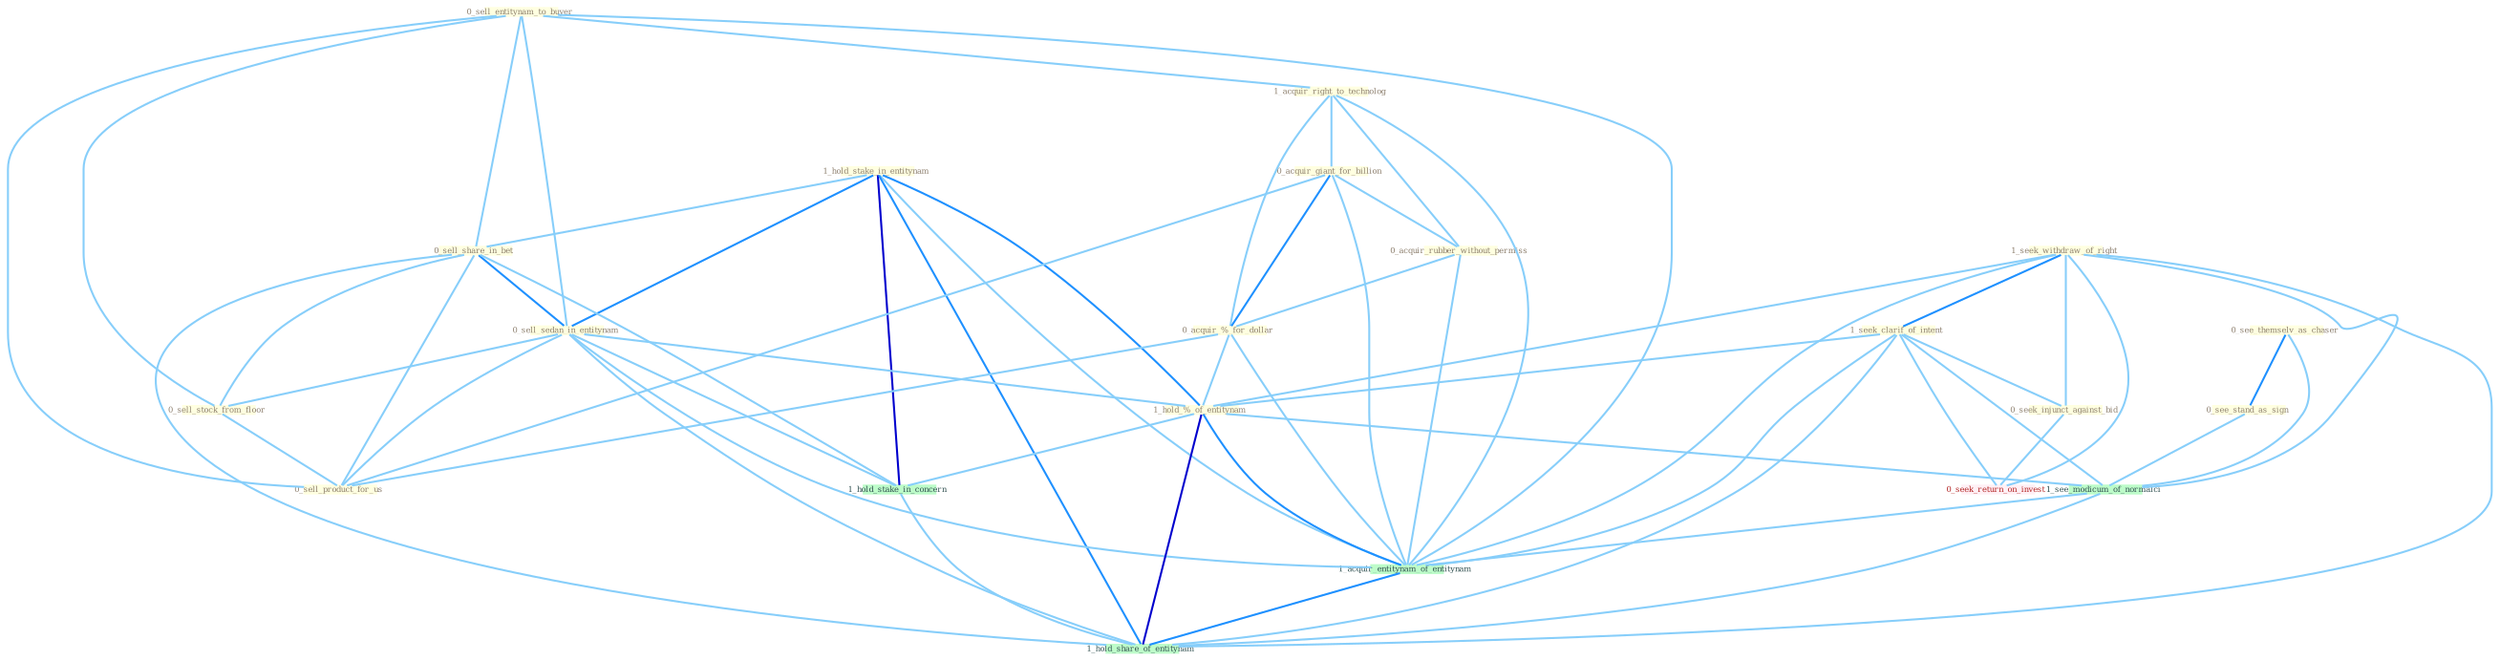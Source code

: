 Graph G{ 
    node
    [shape=polygon,style=filled,width=.5,height=.06,color="#BDFCC9",fixedsize=true,fontsize=4,
    fontcolor="#2f4f4f"];
    {node
    [color="#ffffe0", fontcolor="#8b7d6b"] "0_sell_entitynam_to_buyer " "1_hold_stake_in_entitynam " "1_seek_withdraw_of_right " "0_sell_share_in_bet " "1_acquir_right_to_technolog " "1_seek_clarif_of_intent " "0_acquir_giant_for_billion " "0_sell_sedan_in_entitynam " "0_acquir_rubber_without_permiss " "0_see_themselv_as_chaser " "0_sell_stock_from_floor " "0_seek_injunct_against_bid " "0_acquir_%_for_dollar " "0_see_stand_as_sign " "1_hold_%_of_entitynam " "0_sell_product_for_us "}
{node [color="#fff0f5", fontcolor="#b22222"] "0_seek_return_on_invest "}
edge [color="#B0E2FF"];

	"0_sell_entitynam_to_buyer " -- "0_sell_share_in_bet " [w="1", color="#87cefa" ];
	"0_sell_entitynam_to_buyer " -- "1_acquir_right_to_technolog " [w="1", color="#87cefa" ];
	"0_sell_entitynam_to_buyer " -- "0_sell_sedan_in_entitynam " [w="1", color="#87cefa" ];
	"0_sell_entitynam_to_buyer " -- "0_sell_stock_from_floor " [w="1", color="#87cefa" ];
	"0_sell_entitynam_to_buyer " -- "0_sell_product_for_us " [w="1", color="#87cefa" ];
	"0_sell_entitynam_to_buyer " -- "1_acquir_entitynam_of_entitynam " [w="1", color="#87cefa" ];
	"1_hold_stake_in_entitynam " -- "0_sell_share_in_bet " [w="1", color="#87cefa" ];
	"1_hold_stake_in_entitynam " -- "0_sell_sedan_in_entitynam " [w="2", color="#1e90ff" , len=0.8];
	"1_hold_stake_in_entitynam " -- "1_hold_%_of_entitynam " [w="2", color="#1e90ff" , len=0.8];
	"1_hold_stake_in_entitynam " -- "1_hold_stake_in_concern " [w="3", color="#0000cd" , len=0.6];
	"1_hold_stake_in_entitynam " -- "1_acquir_entitynam_of_entitynam " [w="1", color="#87cefa" ];
	"1_hold_stake_in_entitynam " -- "1_hold_share_of_entitynam " [w="2", color="#1e90ff" , len=0.8];
	"1_seek_withdraw_of_right " -- "1_seek_clarif_of_intent " [w="2", color="#1e90ff" , len=0.8];
	"1_seek_withdraw_of_right " -- "0_seek_injunct_against_bid " [w="1", color="#87cefa" ];
	"1_seek_withdraw_of_right " -- "1_hold_%_of_entitynam " [w="1", color="#87cefa" ];
	"1_seek_withdraw_of_right " -- "0_seek_return_on_invest " [w="1", color="#87cefa" ];
	"1_seek_withdraw_of_right " -- "1_see_modicum_of_normalci " [w="1", color="#87cefa" ];
	"1_seek_withdraw_of_right " -- "1_acquir_entitynam_of_entitynam " [w="1", color="#87cefa" ];
	"1_seek_withdraw_of_right " -- "1_hold_share_of_entitynam " [w="1", color="#87cefa" ];
	"0_sell_share_in_bet " -- "0_sell_sedan_in_entitynam " [w="2", color="#1e90ff" , len=0.8];
	"0_sell_share_in_bet " -- "0_sell_stock_from_floor " [w="1", color="#87cefa" ];
	"0_sell_share_in_bet " -- "0_sell_product_for_us " [w="1", color="#87cefa" ];
	"0_sell_share_in_bet " -- "1_hold_stake_in_concern " [w="1", color="#87cefa" ];
	"0_sell_share_in_bet " -- "1_hold_share_of_entitynam " [w="1", color="#87cefa" ];
	"1_acquir_right_to_technolog " -- "0_acquir_giant_for_billion " [w="1", color="#87cefa" ];
	"1_acquir_right_to_technolog " -- "0_acquir_rubber_without_permiss " [w="1", color="#87cefa" ];
	"1_acquir_right_to_technolog " -- "0_acquir_%_for_dollar " [w="1", color="#87cefa" ];
	"1_acquir_right_to_technolog " -- "1_acquir_entitynam_of_entitynam " [w="1", color="#87cefa" ];
	"1_seek_clarif_of_intent " -- "0_seek_injunct_against_bid " [w="1", color="#87cefa" ];
	"1_seek_clarif_of_intent " -- "1_hold_%_of_entitynam " [w="1", color="#87cefa" ];
	"1_seek_clarif_of_intent " -- "0_seek_return_on_invest " [w="1", color="#87cefa" ];
	"1_seek_clarif_of_intent " -- "1_see_modicum_of_normalci " [w="1", color="#87cefa" ];
	"1_seek_clarif_of_intent " -- "1_acquir_entitynam_of_entitynam " [w="1", color="#87cefa" ];
	"1_seek_clarif_of_intent " -- "1_hold_share_of_entitynam " [w="1", color="#87cefa" ];
	"0_acquir_giant_for_billion " -- "0_acquir_rubber_without_permiss " [w="1", color="#87cefa" ];
	"0_acquir_giant_for_billion " -- "0_acquir_%_for_dollar " [w="2", color="#1e90ff" , len=0.8];
	"0_acquir_giant_for_billion " -- "0_sell_product_for_us " [w="1", color="#87cefa" ];
	"0_acquir_giant_for_billion " -- "1_acquir_entitynam_of_entitynam " [w="1", color="#87cefa" ];
	"0_sell_sedan_in_entitynam " -- "0_sell_stock_from_floor " [w="1", color="#87cefa" ];
	"0_sell_sedan_in_entitynam " -- "1_hold_%_of_entitynam " [w="1", color="#87cefa" ];
	"0_sell_sedan_in_entitynam " -- "0_sell_product_for_us " [w="1", color="#87cefa" ];
	"0_sell_sedan_in_entitynam " -- "1_hold_stake_in_concern " [w="1", color="#87cefa" ];
	"0_sell_sedan_in_entitynam " -- "1_acquir_entitynam_of_entitynam " [w="1", color="#87cefa" ];
	"0_sell_sedan_in_entitynam " -- "1_hold_share_of_entitynam " [w="1", color="#87cefa" ];
	"0_acquir_rubber_without_permiss " -- "0_acquir_%_for_dollar " [w="1", color="#87cefa" ];
	"0_acquir_rubber_without_permiss " -- "1_acquir_entitynam_of_entitynam " [w="1", color="#87cefa" ];
	"0_see_themselv_as_chaser " -- "0_see_stand_as_sign " [w="2", color="#1e90ff" , len=0.8];
	"0_see_themselv_as_chaser " -- "1_see_modicum_of_normalci " [w="1", color="#87cefa" ];
	"0_sell_stock_from_floor " -- "0_sell_product_for_us " [w="1", color="#87cefa" ];
	"0_seek_injunct_against_bid " -- "0_seek_return_on_invest " [w="1", color="#87cefa" ];
	"0_acquir_%_for_dollar " -- "1_hold_%_of_entitynam " [w="1", color="#87cefa" ];
	"0_acquir_%_for_dollar " -- "0_sell_product_for_us " [w="1", color="#87cefa" ];
	"0_acquir_%_for_dollar " -- "1_acquir_entitynam_of_entitynam " [w="1", color="#87cefa" ];
	"0_see_stand_as_sign " -- "1_see_modicum_of_normalci " [w="1", color="#87cefa" ];
	"1_hold_%_of_entitynam " -- "1_hold_stake_in_concern " [w="1", color="#87cefa" ];
	"1_hold_%_of_entitynam " -- "1_see_modicum_of_normalci " [w="1", color="#87cefa" ];
	"1_hold_%_of_entitynam " -- "1_acquir_entitynam_of_entitynam " [w="2", color="#1e90ff" , len=0.8];
	"1_hold_%_of_entitynam " -- "1_hold_share_of_entitynam " [w="3", color="#0000cd" , len=0.6];
	"1_hold_stake_in_concern " -- "1_hold_share_of_entitynam " [w="1", color="#87cefa" ];
	"1_see_modicum_of_normalci " -- "1_acquir_entitynam_of_entitynam " [w="1", color="#87cefa" ];
	"1_see_modicum_of_normalci " -- "1_hold_share_of_entitynam " [w="1", color="#87cefa" ];
	"1_acquir_entitynam_of_entitynam " -- "1_hold_share_of_entitynam " [w="2", color="#1e90ff" , len=0.8];
}